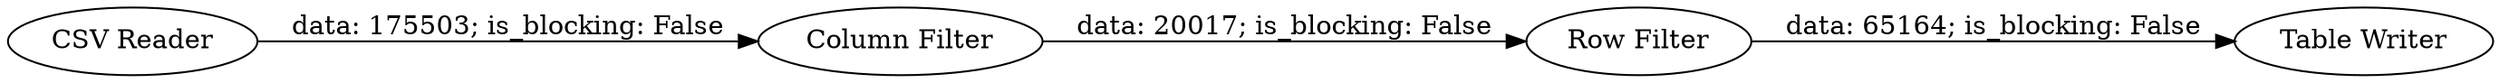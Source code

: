 digraph {
	"4534949927764416498_4" [label="CSV Reader"]
	"4534949927764416498_3" [label="Row Filter"]
	"4534949927764416498_5" [label="Table Writer"]
	"4534949927764416498_2" [label="Column Filter"]
	"4534949927764416498_2" -> "4534949927764416498_3" [label="data: 20017; is_blocking: False"]
	"4534949927764416498_3" -> "4534949927764416498_5" [label="data: 65164; is_blocking: False"]
	"4534949927764416498_4" -> "4534949927764416498_2" [label="data: 175503; is_blocking: False"]
	rankdir=LR
}
